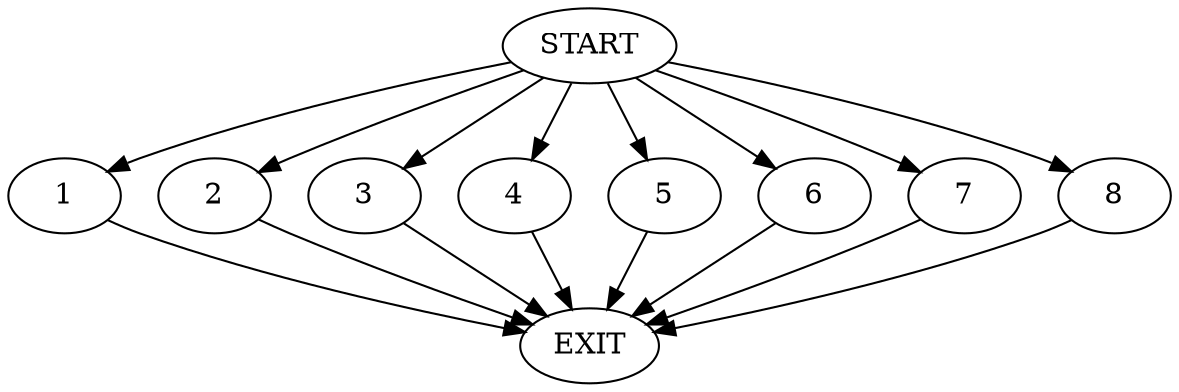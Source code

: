 digraph { 
0 [label="START"];
1;
2;
3;
4;
5;
6;
7;
8;
9[label="EXIT"];
0 -> 8;
0 -> 1;
0:s2 -> 2;
0:s3 -> 3;
0:s4 -> 4;
0:s5 -> 5;
0:s6 -> 6;
0:s7 -> 7;
1 -> 9;
2 -> 9;
3 -> 9;
4 -> 9;
5 -> 9;
6 -> 9;
7 -> 9;
8 -> 9;
}